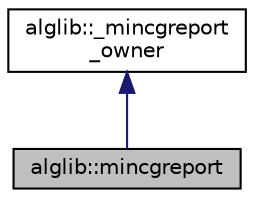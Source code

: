 digraph "alglib::mincgreport"
{
  edge [fontname="Helvetica",fontsize="10",labelfontname="Helvetica",labelfontsize="10"];
  node [fontname="Helvetica",fontsize="10",shape=record];
  Node0 [label="alglib::mincgreport",height=0.2,width=0.4,color="black", fillcolor="grey75", style="filled", fontcolor="black"];
  Node1 -> Node0 [dir="back",color="midnightblue",fontsize="10",style="solid",fontname="Helvetica"];
  Node1 [label="alglib::_mincgreport\l_owner",height=0.2,width=0.4,color="black", fillcolor="white", style="filled",URL="$classalglib_1_1__mincgreport__owner.html"];
}
